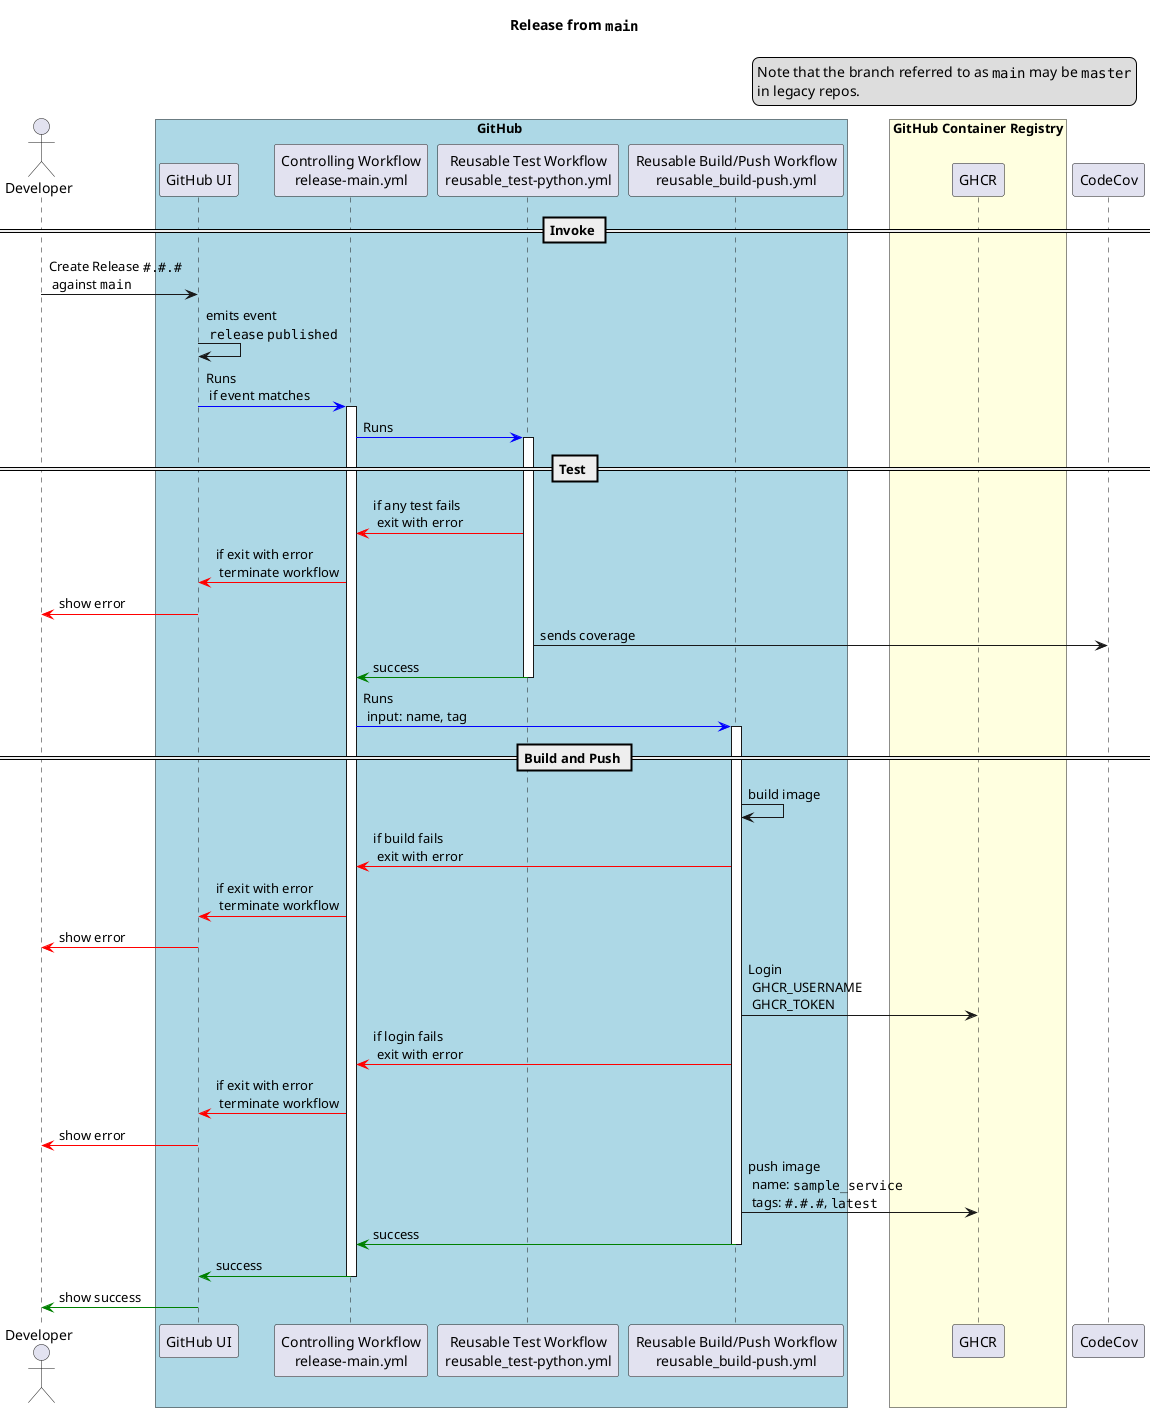 @startuml

actor Developer
box GitHub #LightBlue
participant "GitHub UI" as GH
participant "Controlling Workflow\nrelease-main.yml" as Workflow
participant "Reusable Test Workflow\nreusable_test-python.yml" as TestWorkflow
participant "Reusable Build/Push Workflow\nreusable_build-push.yml" as BuildPushWorkflow
end box
box "GitHub Container Registry" #LightYellow
participant GHCR
end box
participant CodeCov

title Release from ""main""

legend top right
Note that the branch referred to as ""main"" may be ""master""
in legacy repos.
end legend

== Invoke ==
Developer -> GH: Create Release ""#.#.#""\n against ""main""
GH -> GH: emits event\n ""release"" ""published""
GH -[#blue]> Workflow: Runs\n if event matches
activate Workflow

Workflow -[#blue]> TestWorkflow: Runs

== Test ==

activate TestWorkflow
TestWorkflow -[#red]> Workflow : if any test fails\n exit with error
Workflow -[#red]> GH: if exit with error\n terminate workflow
GH -[#red]> Developer: show error
TestWorkflow -> CodeCov: sends coverage
TestWorkflow -[#green]> Workflow: success
deactivate TestWorkflow

Workflow -[#blue]> BuildPushWorkflow: Runs\n input: name, tag

== Build and Push ==
activate BuildPushWorkflow
BuildPushWorkflow -> BuildPushWorkflow: build image
BuildPushWorkflow -[#red]> Workflow: if build fails\n exit with error
Workflow -[#red]> GH: if exit with error\n terminate workflow
GH -[#red]> Developer: show error

BuildPushWorkflow -> GHCR: Login\n GHCR_USERNAME\n GHCR_TOKEN
BuildPushWorkflow -[#red]> Workflow: if login fails\n exit with error
Workflow -[#red]> GH: if exit with error\n terminate workflow
GH -[#red]> Developer: show error

BuildPushWorkflow -> GHCR: push image\n name: ""sample_service""\n tags: ""#.#.#"", ""latest""
BuildPushWorkflow -[#green]> Workflow:success
deactivate BuildPushWorkflow

Workflow -[#green]> GH:success

deactivate Workflow
GH -[#green]> Developer: show success

@enduml